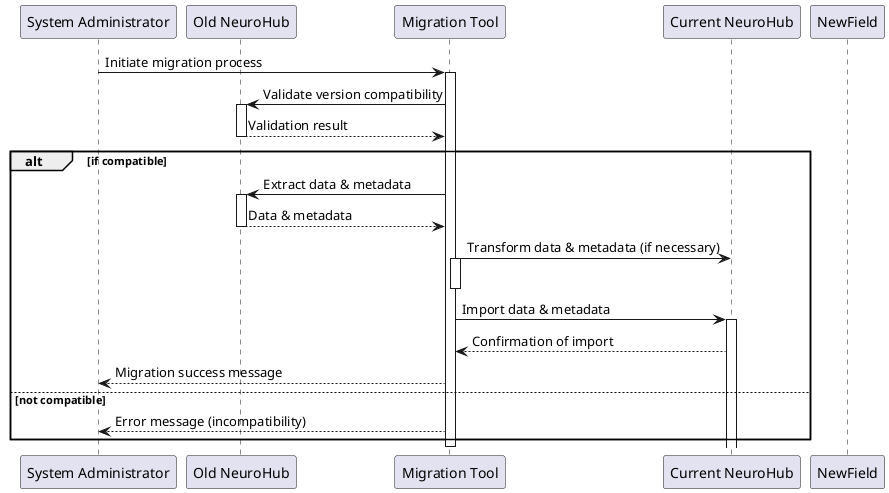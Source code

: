 @startuml
participant "System Administrator" as Admin
participant "Old NeuroHub" as OldHub
participant "Migration Tool" as MigrationTool
participant "Current NeuroHub" as NewHub

Admin -> MigrationTool: Initiate migration process
activate MigrationTool

MigrationTool -> OldHub: Validate version compatibility
activate OldHub
OldHub --> MigrationTool: Validation result
deactivate OldHub
alt if compatible

  MigrationTool -> OldHub: Extract data & metadata
  activate OldHub
  OldHub --> MigrationTool: Data & metadata
  deactivate OldHub

  MigrationTool -> NewHub: Transform data & metadata (if necessary)
  activate MigrationTool
  deactivate MigrationTool

  MigrationTool -> NewHub: Import data & metadata
  activate NewHub
  NewHub --> MigrationTool: Confirmation of import
  deactivate NewField

  MigrationTool --> Admin: Migration success message
else not compatible

  MigrationTool --> Admin: Error message (incompatibility)
end

deactivate MigrationTool
@enduml